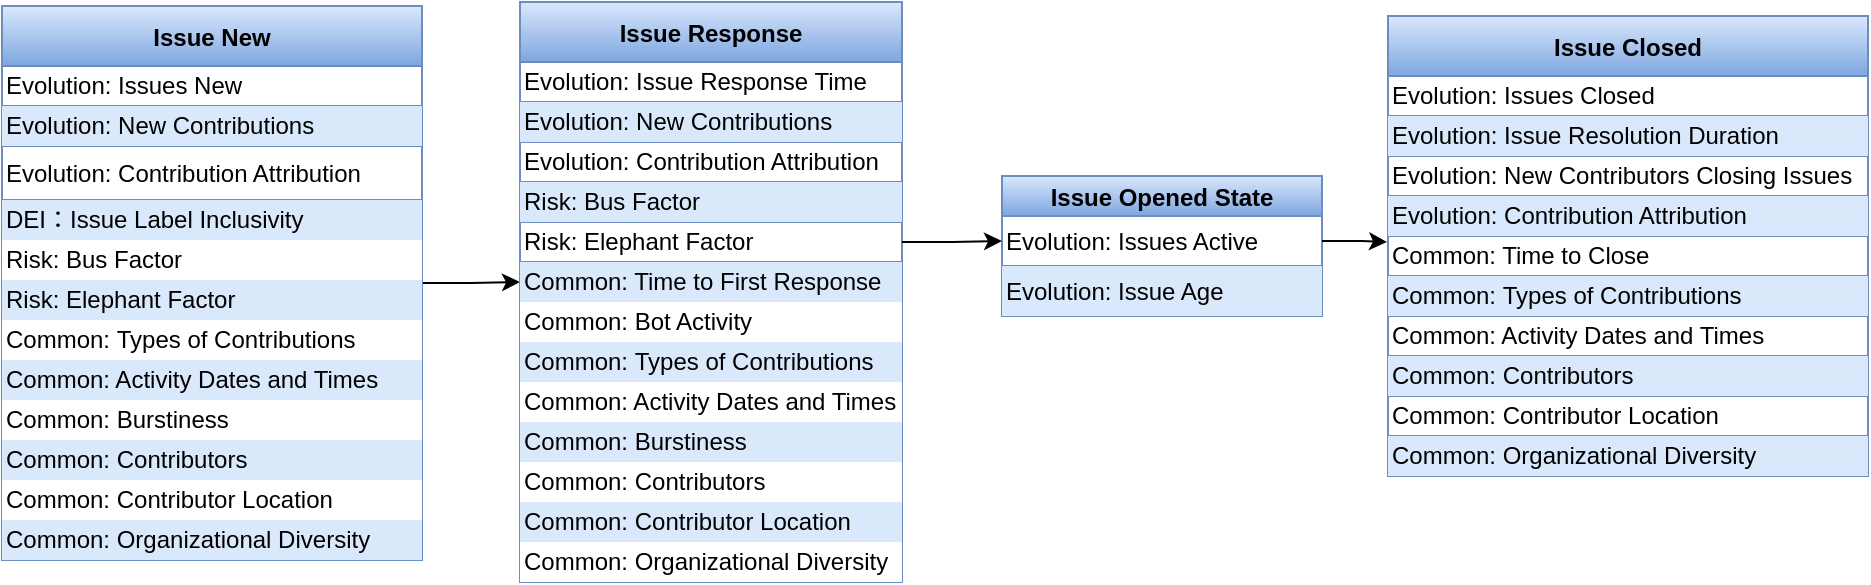 <mxfile version="15.2.5" type="device"><diagram id="0zqwZujmMtw9z18lBLXW" name="Issue Handling Metric Model"><mxGraphModel dx="1187" dy="588" grid="1" gridSize="10" guides="1" tooltips="1" connect="1" arrows="1" fold="1" page="1" pageScale="1" pageWidth="827" pageHeight="1169" math="0" shadow="0"><root><mxCell id="0"/><mxCell id="1" parent="0"/><mxCell id="258ec43QtJNgKoxNDm-J-194" style="edgeStyle=orthogonalEdgeStyle;rounded=0;orthogonalLoop=1;jettySize=auto;html=1;entryX=0;entryY=0.5;entryDx=0;entryDy=0;fontSize=12;" edge="1" parent="1" source="258ec43QtJNgKoxNDm-J-66" target="258ec43QtJNgKoxNDm-J-128"><mxGeometry relative="1" as="geometry"/></mxCell><mxCell id="258ec43QtJNgKoxNDm-J-66" value="Issue New" style="shape=table;startSize=30;container=1;collapsible=0;childLayout=tableLayout;fontStyle=1;align=center;pointerEvents=1;fillColor=#dae8fc;fontSize=12;gradientColor=#7ea6e0;strokeColor=#6c8ebf;" vertex="1" parent="1"><mxGeometry x="50" y="165" width="210" height="277" as="geometry"/></mxCell><mxCell id="258ec43QtJNgKoxNDm-J-67" value="" style="shape=partialRectangle;html=1;whiteSpace=wrap;collapsible=0;dropTarget=0;pointerEvents=0;fillColor=none;top=0;left=0;bottom=0;right=0;points=[[0,0.5],[1,0.5]];portConstraint=eastwest;fontSize=12;" vertex="1" parent="258ec43QtJNgKoxNDm-J-66"><mxGeometry y="30" width="210" height="20" as="geometry"/></mxCell><mxCell id="258ec43QtJNgKoxNDm-J-68" value="&lt;span style=&quot;font-size: 12px;&quot;&gt;Evolution: Issues New&lt;/span&gt;" style="shape=partialRectangle;html=1;whiteSpace=wrap;connectable=0;fillColor=none;top=0;left=0;bottom=0;right=0;overflow=hidden;pointerEvents=1;align=left;fontSize=12;" vertex="1" parent="258ec43QtJNgKoxNDm-J-67"><mxGeometry width="210" height="20" as="geometry"/></mxCell><mxCell id="258ec43QtJNgKoxNDm-J-71" value="" style="shape=partialRectangle;html=1;whiteSpace=wrap;collapsible=0;dropTarget=0;pointerEvents=0;fillColor=none;top=0;left=0;bottom=0;right=0;points=[[0,0.5],[1,0.5]];portConstraint=eastwest;fontSize=12;" vertex="1" parent="258ec43QtJNgKoxNDm-J-66"><mxGeometry y="50" width="210" height="20" as="geometry"/></mxCell><mxCell id="258ec43QtJNgKoxNDm-J-72" value="&lt;span style=&quot;font-size: 12px;&quot;&gt;Evolution: New Contributions&lt;/span&gt;" style="shape=partialRectangle;html=1;whiteSpace=wrap;connectable=0;fillColor=#dae8fc;top=0;left=0;bottom=0;right=0;overflow=hidden;pointerEvents=1;align=left;fontSize=12;strokeColor=#6c8ebf;" vertex="1" parent="258ec43QtJNgKoxNDm-J-71"><mxGeometry width="210" height="20" as="geometry"/></mxCell><mxCell id="258ec43QtJNgKoxNDm-J-103" style="shape=partialRectangle;html=1;whiteSpace=wrap;collapsible=0;dropTarget=0;pointerEvents=0;fillColor=none;top=0;left=0;bottom=0;right=0;points=[[0,0.5],[1,0.5]];portConstraint=eastwest;fontSize=12;" vertex="1" parent="258ec43QtJNgKoxNDm-J-66"><mxGeometry y="70" width="210" height="27" as="geometry"/></mxCell><mxCell id="258ec43QtJNgKoxNDm-J-104" value="Evolution: Contribution Attribution" style="shape=partialRectangle;html=1;whiteSpace=wrap;connectable=0;fillColor=none;top=0;left=0;bottom=0;right=0;overflow=hidden;pointerEvents=1;align=left;fontSize=12;" vertex="1" parent="258ec43QtJNgKoxNDm-J-103"><mxGeometry width="210" height="27" as="geometry"/></mxCell><mxCell id="258ec43QtJNgKoxNDm-J-192" style="shape=partialRectangle;html=1;whiteSpace=wrap;collapsible=0;dropTarget=0;pointerEvents=0;fillColor=none;top=0;left=0;bottom=0;right=0;points=[[0,0.5],[1,0.5]];portConstraint=eastwest;fontSize=12;" vertex="1" parent="258ec43QtJNgKoxNDm-J-66"><mxGeometry y="97" width="210" height="20" as="geometry"/></mxCell><mxCell id="258ec43QtJNgKoxNDm-J-193" value="DEI：Issue Label Inclusivity" style="shape=partialRectangle;html=1;whiteSpace=wrap;connectable=0;fillColor=#dae8fc;top=0;left=0;bottom=0;right=0;overflow=hidden;pointerEvents=1;align=left;fontSize=12;strokeColor=#6c8ebf;" vertex="1" parent="258ec43QtJNgKoxNDm-J-192"><mxGeometry width="210" height="20" as="geometry"/></mxCell><mxCell id="258ec43QtJNgKoxNDm-J-75" value="" style="shape=partialRectangle;html=1;whiteSpace=wrap;collapsible=0;dropTarget=0;pointerEvents=0;top=0;left=0;bottom=0;right=0;points=[[0,0.5],[1,0.5]];portConstraint=eastwest;fontSize=12;" vertex="1" parent="258ec43QtJNgKoxNDm-J-66"><mxGeometry y="117" width="210" height="20" as="geometry"/></mxCell><mxCell id="258ec43QtJNgKoxNDm-J-76" value="Risk: Bus Factor" style="shape=partialRectangle;html=1;whiteSpace=wrap;connectable=0;top=0;left=0;bottom=0;right=0;overflow=hidden;pointerEvents=1;align=left;fontSize=12;" vertex="1" parent="258ec43QtJNgKoxNDm-J-75"><mxGeometry width="210" height="20" as="geometry"/></mxCell><mxCell id="258ec43QtJNgKoxNDm-J-95" style="shape=partialRectangle;html=1;whiteSpace=wrap;collapsible=0;dropTarget=0;pointerEvents=0;fillColor=none;top=0;left=0;bottom=0;right=0;points=[[0,0.5],[1,0.5]];portConstraint=eastwest;fontSize=12;" vertex="1" parent="258ec43QtJNgKoxNDm-J-66"><mxGeometry y="137" width="210" height="20" as="geometry"/></mxCell><mxCell id="258ec43QtJNgKoxNDm-J-96" value="Risk: Elephant Factor" style="shape=partialRectangle;html=1;whiteSpace=wrap;connectable=0;fillColor=#dae8fc;top=0;left=0;bottom=0;right=0;overflow=hidden;pointerEvents=1;align=left;fontSize=12;strokeColor=#6c8ebf;" vertex="1" parent="258ec43QtJNgKoxNDm-J-95"><mxGeometry width="210" height="20" as="geometry"/></mxCell><mxCell id="258ec43QtJNgKoxNDm-J-89" style="shape=partialRectangle;html=1;whiteSpace=wrap;collapsible=0;dropTarget=0;pointerEvents=0;fillColor=none;top=0;left=0;bottom=0;right=0;points=[[0,0.5],[1,0.5]];portConstraint=eastwest;fontSize=12;" vertex="1" parent="258ec43QtJNgKoxNDm-J-66"><mxGeometry y="157" width="210" height="20" as="geometry"/></mxCell><mxCell id="258ec43QtJNgKoxNDm-J-90" value="Common:&amp;nbsp;&lt;span style=&quot;font-size: 12px;&quot;&gt;Types of Contributions&lt;/span&gt;" style="shape=partialRectangle;html=1;whiteSpace=wrap;connectable=0;top=0;left=0;bottom=0;right=0;overflow=hidden;pointerEvents=1;align=left;fontSize=12;" vertex="1" parent="258ec43QtJNgKoxNDm-J-89"><mxGeometry width="210" height="20" as="geometry"/></mxCell><mxCell id="258ec43QtJNgKoxNDm-J-91" style="shape=partialRectangle;html=1;whiteSpace=wrap;collapsible=0;dropTarget=0;pointerEvents=0;fillColor=none;top=0;left=0;bottom=0;right=0;points=[[0,0.5],[1,0.5]];portConstraint=eastwest;fontSize=12;" vertex="1" parent="258ec43QtJNgKoxNDm-J-66"><mxGeometry y="177" width="210" height="20" as="geometry"/></mxCell><mxCell id="258ec43QtJNgKoxNDm-J-92" value="Common: Activity Dates and Times" style="shape=partialRectangle;html=1;whiteSpace=wrap;connectable=0;fillColor=#dae8fc;top=0;left=0;bottom=0;right=0;overflow=hidden;pointerEvents=1;align=left;fontSize=12;strokeColor=#6c8ebf;" vertex="1" parent="258ec43QtJNgKoxNDm-J-91"><mxGeometry width="210" height="20" as="geometry"/></mxCell><mxCell id="258ec43QtJNgKoxNDm-J-87" style="shape=partialRectangle;html=1;whiteSpace=wrap;collapsible=0;dropTarget=0;pointerEvents=0;fillColor=none;top=0;left=0;bottom=0;right=0;points=[[0,0.5],[1,0.5]];portConstraint=eastwest;fontSize=12;" vertex="1" parent="258ec43QtJNgKoxNDm-J-66"><mxGeometry y="197" width="210" height="20" as="geometry"/></mxCell><mxCell id="258ec43QtJNgKoxNDm-J-88" value="Common: Burstiness" style="shape=partialRectangle;html=1;whiteSpace=wrap;connectable=0;top=0;left=0;bottom=0;right=0;overflow=hidden;pointerEvents=1;align=left;fontSize=12;" vertex="1" parent="258ec43QtJNgKoxNDm-J-87"><mxGeometry width="210" height="20" as="geometry"/></mxCell><mxCell id="258ec43QtJNgKoxNDm-J-93" style="shape=partialRectangle;html=1;whiteSpace=wrap;collapsible=0;dropTarget=0;pointerEvents=0;fillColor=none;top=0;left=0;bottom=0;right=0;points=[[0,0.5],[1,0.5]];portConstraint=eastwest;fontSize=12;" vertex="1" parent="258ec43QtJNgKoxNDm-J-66"><mxGeometry y="217" width="210" height="20" as="geometry"/></mxCell><mxCell id="258ec43QtJNgKoxNDm-J-94" value="Common: Contributors" style="shape=partialRectangle;html=1;whiteSpace=wrap;connectable=0;fillColor=#dae8fc;top=0;left=0;bottom=0;right=0;overflow=hidden;pointerEvents=1;align=left;fontSize=12;strokeColor=#6c8ebf;" vertex="1" parent="258ec43QtJNgKoxNDm-J-93"><mxGeometry width="210" height="20" as="geometry"/></mxCell><mxCell id="258ec43QtJNgKoxNDm-J-97" style="shape=partialRectangle;html=1;whiteSpace=wrap;collapsible=0;dropTarget=0;pointerEvents=0;fillColor=none;top=0;left=0;bottom=0;right=0;points=[[0,0.5],[1,0.5]];portConstraint=eastwest;fontSize=12;" vertex="1" parent="258ec43QtJNgKoxNDm-J-66"><mxGeometry y="237" width="210" height="20" as="geometry"/></mxCell><mxCell id="258ec43QtJNgKoxNDm-J-98" value="Common: Contributor Location" style="shape=partialRectangle;html=1;whiteSpace=wrap;connectable=0;top=0;left=0;bottom=0;right=0;overflow=hidden;pointerEvents=1;align=left;fontSize=12;" vertex="1" parent="258ec43QtJNgKoxNDm-J-97"><mxGeometry width="210" height="20" as="geometry"/></mxCell><mxCell id="258ec43QtJNgKoxNDm-J-99" style="shape=partialRectangle;html=1;whiteSpace=wrap;collapsible=0;dropTarget=0;pointerEvents=0;fillColor=none;top=0;left=0;bottom=0;right=0;points=[[0,0.5],[1,0.5]];portConstraint=eastwest;fontSize=12;" vertex="1" parent="258ec43QtJNgKoxNDm-J-66"><mxGeometry y="257" width="210" height="20" as="geometry"/></mxCell><mxCell id="258ec43QtJNgKoxNDm-J-100" value="Common: Organizational Diversity" style="shape=partialRectangle;html=1;whiteSpace=wrap;connectable=0;fillColor=#dae8fc;top=0;left=0;bottom=0;right=0;overflow=hidden;pointerEvents=1;align=left;fontSize=12;strokeColor=#6c8ebf;" vertex="1" parent="258ec43QtJNgKoxNDm-J-99"><mxGeometry width="210" height="20" as="geometry"/></mxCell><mxCell id="258ec43QtJNgKoxNDm-J-105" value="Issue Response" style="shape=table;startSize=30;container=1;collapsible=0;childLayout=tableLayout;fontStyle=1;align=center;pointerEvents=1;fontSize=12;fillColor=#dae8fc;strokeColor=#6c8ebf;gradientColor=#7ea6e0;" vertex="1" parent="1"><mxGeometry x="309" y="163" width="191" height="290" as="geometry"/></mxCell><mxCell id="258ec43QtJNgKoxNDm-J-106" value="" style="shape=partialRectangle;html=1;whiteSpace=wrap;collapsible=0;dropTarget=0;pointerEvents=0;fillColor=none;top=0;left=0;bottom=0;right=0;points=[[0,0.5],[1,0.5]];portConstraint=eastwest;fontSize=12;" vertex="1" parent="258ec43QtJNgKoxNDm-J-105"><mxGeometry y="30" width="191" height="20" as="geometry"/></mxCell><mxCell id="258ec43QtJNgKoxNDm-J-107" value="&lt;span style=&quot;font-size: 12px&quot;&gt;Evolution:&amp;nbsp;&lt;/span&gt;Issue Response Time" style="shape=partialRectangle;html=1;whiteSpace=wrap;connectable=0;fillColor=none;top=0;left=0;bottom=0;right=0;overflow=hidden;pointerEvents=1;align=left;fontSize=12;" vertex="1" parent="258ec43QtJNgKoxNDm-J-106"><mxGeometry width="191" height="20" as="geometry"/></mxCell><mxCell id="258ec43QtJNgKoxNDm-J-108" value="" style="shape=partialRectangle;html=1;whiteSpace=wrap;collapsible=0;dropTarget=0;pointerEvents=0;fillColor=none;top=0;left=0;bottom=0;right=0;points=[[0,0.5],[1,0.5]];portConstraint=eastwest;fontSize=12;" vertex="1" parent="258ec43QtJNgKoxNDm-J-105"><mxGeometry y="50" width="191" height="20" as="geometry"/></mxCell><mxCell id="258ec43QtJNgKoxNDm-J-109" value="&lt;span style=&quot;font-size: 12px;&quot;&gt;Evolution: New Contributions&lt;/span&gt;" style="shape=partialRectangle;html=1;whiteSpace=wrap;connectable=0;fillColor=#dae8fc;top=0;left=0;bottom=0;right=0;overflow=hidden;pointerEvents=1;align=left;fontSize=12;strokeColor=#6c8ebf;" vertex="1" parent="258ec43QtJNgKoxNDm-J-108"><mxGeometry width="191" height="20" as="geometry"/></mxCell><mxCell id="258ec43QtJNgKoxNDm-J-110" style="shape=partialRectangle;html=1;whiteSpace=wrap;collapsible=0;dropTarget=0;pointerEvents=0;fillColor=none;top=0;left=0;bottom=0;right=0;points=[[0,0.5],[1,0.5]];portConstraint=eastwest;fontSize=12;" vertex="1" parent="258ec43QtJNgKoxNDm-J-105"><mxGeometry y="70" width="191" height="20" as="geometry"/></mxCell><mxCell id="258ec43QtJNgKoxNDm-J-111" value="Evolution: Contribution Attribution" style="shape=partialRectangle;html=1;whiteSpace=wrap;connectable=0;fillColor=none;top=0;left=0;bottom=0;right=0;overflow=hidden;pointerEvents=1;align=left;fontSize=12;" vertex="1" parent="258ec43QtJNgKoxNDm-J-110"><mxGeometry width="191" height="20" as="geometry"/></mxCell><mxCell id="258ec43QtJNgKoxNDm-J-112" value="" style="shape=partialRectangle;html=1;whiteSpace=wrap;collapsible=0;dropTarget=0;pointerEvents=0;fillColor=none;top=0;left=0;bottom=0;right=0;points=[[0,0.5],[1,0.5]];portConstraint=eastwest;fontSize=12;" vertex="1" parent="258ec43QtJNgKoxNDm-J-105"><mxGeometry y="90" width="191" height="20" as="geometry"/></mxCell><mxCell id="258ec43QtJNgKoxNDm-J-113" value="Risk: Bus Factor" style="shape=partialRectangle;html=1;whiteSpace=wrap;connectable=0;fillColor=#dae8fc;top=0;left=0;bottom=0;right=0;overflow=hidden;pointerEvents=1;align=left;fontSize=12;strokeColor=#6c8ebf;" vertex="1" parent="258ec43QtJNgKoxNDm-J-112"><mxGeometry width="191" height="20" as="geometry"/></mxCell><mxCell id="258ec43QtJNgKoxNDm-J-114" style="shape=partialRectangle;html=1;whiteSpace=wrap;collapsible=0;dropTarget=0;pointerEvents=0;fillColor=none;top=0;left=0;bottom=0;right=0;points=[[0,0.5],[1,0.5]];portConstraint=eastwest;fontSize=12;" vertex="1" parent="258ec43QtJNgKoxNDm-J-105"><mxGeometry y="110" width="191" height="20" as="geometry"/></mxCell><mxCell id="258ec43QtJNgKoxNDm-J-115" value="Risk: Elephant Factor" style="shape=partialRectangle;html=1;whiteSpace=wrap;connectable=0;fillColor=none;top=0;left=0;bottom=0;right=0;overflow=hidden;pointerEvents=1;align=left;fontSize=12;" vertex="1" parent="258ec43QtJNgKoxNDm-J-114"><mxGeometry width="191" height="20" as="geometry"/></mxCell><mxCell id="258ec43QtJNgKoxNDm-J-128" style="shape=partialRectangle;html=1;whiteSpace=wrap;collapsible=0;dropTarget=0;pointerEvents=0;fillColor=none;top=0;left=0;bottom=0;right=0;points=[[0,0.5],[1,0.5]];portConstraint=eastwest;fontSize=12;" vertex="1" parent="258ec43QtJNgKoxNDm-J-105"><mxGeometry y="130" width="191" height="20" as="geometry"/></mxCell><mxCell id="258ec43QtJNgKoxNDm-J-129" value="Common: Time to First Response" style="shape=partialRectangle;html=1;whiteSpace=wrap;connectable=0;fillColor=#dae8fc;top=0;left=0;bottom=0;right=0;overflow=hidden;pointerEvents=1;align=left;fontSize=12;strokeColor=#6c8ebf;" vertex="1" parent="258ec43QtJNgKoxNDm-J-128"><mxGeometry width="191" height="20" as="geometry"/></mxCell><mxCell id="258ec43QtJNgKoxNDm-J-189" style="shape=partialRectangle;html=1;whiteSpace=wrap;collapsible=0;dropTarget=0;pointerEvents=0;top=0;left=0;bottom=0;right=0;points=[[0,0.5],[1,0.5]];portConstraint=eastwest;fontSize=12;" vertex="1" parent="258ec43QtJNgKoxNDm-J-105"><mxGeometry y="150" width="191" height="20" as="geometry"/></mxCell><mxCell id="258ec43QtJNgKoxNDm-J-190" value="Common: Bot Activity https://chaoss.community/metric-bot-activity/" style="shape=partialRectangle;html=1;whiteSpace=wrap;connectable=0;top=0;left=0;bottom=0;right=0;overflow=hidden;pointerEvents=1;align=left;fontSize=12;" vertex="1" parent="258ec43QtJNgKoxNDm-J-189"><mxGeometry width="191" height="20" as="geometry"/></mxCell><mxCell id="258ec43QtJNgKoxNDm-J-116" style="shape=partialRectangle;html=1;whiteSpace=wrap;collapsible=0;dropTarget=0;pointerEvents=0;fillColor=none;top=0;left=0;bottom=0;right=0;points=[[0,0.5],[1,0.5]];portConstraint=eastwest;fontSize=12;" vertex="1" parent="258ec43QtJNgKoxNDm-J-105"><mxGeometry y="170" width="191" height="20" as="geometry"/></mxCell><mxCell id="258ec43QtJNgKoxNDm-J-117" value="Common:&amp;nbsp;&lt;span style=&quot;font-size: 12px;&quot;&gt;Types of Contributions&lt;/span&gt;" style="shape=partialRectangle;html=1;whiteSpace=wrap;connectable=0;fillColor=#dae8fc;top=0;left=0;bottom=0;right=0;overflow=hidden;pointerEvents=1;align=left;fontSize=12;strokeColor=#6c8ebf;" vertex="1" parent="258ec43QtJNgKoxNDm-J-116"><mxGeometry width="191" height="20" as="geometry"/></mxCell><mxCell id="258ec43QtJNgKoxNDm-J-118" style="shape=partialRectangle;html=1;whiteSpace=wrap;collapsible=0;dropTarget=0;pointerEvents=0;fillColor=none;top=0;left=0;bottom=0;right=0;points=[[0,0.5],[1,0.5]];portConstraint=eastwest;fontSize=12;" vertex="1" parent="258ec43QtJNgKoxNDm-J-105"><mxGeometry y="190" width="191" height="20" as="geometry"/></mxCell><mxCell id="258ec43QtJNgKoxNDm-J-119" value="Common: Activity Dates and Times" style="shape=partialRectangle;html=1;whiteSpace=wrap;connectable=0;top=0;left=0;bottom=0;right=0;overflow=hidden;pointerEvents=1;align=left;fontSize=12;" vertex="1" parent="258ec43QtJNgKoxNDm-J-118"><mxGeometry width="191" height="20" as="geometry"/></mxCell><mxCell id="258ec43QtJNgKoxNDm-J-120" style="shape=partialRectangle;html=1;whiteSpace=wrap;collapsible=0;dropTarget=0;pointerEvents=0;fillColor=none;top=0;left=0;bottom=0;right=0;points=[[0,0.5],[1,0.5]];portConstraint=eastwest;fontSize=12;" vertex="1" parent="258ec43QtJNgKoxNDm-J-105"><mxGeometry y="210" width="191" height="20" as="geometry"/></mxCell><mxCell id="258ec43QtJNgKoxNDm-J-121" value="Common: Burstiness" style="shape=partialRectangle;html=1;whiteSpace=wrap;connectable=0;fillColor=#dae8fc;top=0;left=0;bottom=0;right=0;overflow=hidden;pointerEvents=1;align=left;fontSize=12;strokeColor=#6c8ebf;" vertex="1" parent="258ec43QtJNgKoxNDm-J-120"><mxGeometry width="191" height="20" as="geometry"/></mxCell><mxCell id="258ec43QtJNgKoxNDm-J-122" style="shape=partialRectangle;html=1;whiteSpace=wrap;collapsible=0;dropTarget=0;pointerEvents=0;fillColor=none;top=0;left=0;bottom=0;right=0;points=[[0,0.5],[1,0.5]];portConstraint=eastwest;fontSize=12;" vertex="1" parent="258ec43QtJNgKoxNDm-J-105"><mxGeometry y="230" width="191" height="20" as="geometry"/></mxCell><mxCell id="258ec43QtJNgKoxNDm-J-123" value="Common: Contributors" style="shape=partialRectangle;html=1;whiteSpace=wrap;connectable=0;top=0;left=0;bottom=0;right=0;overflow=hidden;pointerEvents=1;align=left;fontSize=12;" vertex="1" parent="258ec43QtJNgKoxNDm-J-122"><mxGeometry width="191" height="20" as="geometry"/></mxCell><mxCell id="258ec43QtJNgKoxNDm-J-124" style="shape=partialRectangle;html=1;whiteSpace=wrap;collapsible=0;dropTarget=0;pointerEvents=0;fillColor=none;top=0;left=0;bottom=0;right=0;points=[[0,0.5],[1,0.5]];portConstraint=eastwest;fontSize=12;" vertex="1" parent="258ec43QtJNgKoxNDm-J-105"><mxGeometry y="250" width="191" height="20" as="geometry"/></mxCell><mxCell id="258ec43QtJNgKoxNDm-J-125" value="Common: Contributor Location" style="shape=partialRectangle;html=1;whiteSpace=wrap;connectable=0;fillColor=#dae8fc;top=0;left=0;bottom=0;right=0;overflow=hidden;pointerEvents=1;align=left;fontSize=12;strokeColor=#6c8ebf;" vertex="1" parent="258ec43QtJNgKoxNDm-J-124"><mxGeometry width="191" height="20" as="geometry"/></mxCell><mxCell id="258ec43QtJNgKoxNDm-J-126" style="shape=partialRectangle;html=1;whiteSpace=wrap;collapsible=0;dropTarget=0;pointerEvents=0;fillColor=none;top=0;left=0;bottom=0;right=0;points=[[0,0.5],[1,0.5]];portConstraint=eastwest;fontSize=12;" vertex="1" parent="258ec43QtJNgKoxNDm-J-105"><mxGeometry y="270" width="191" height="20" as="geometry"/></mxCell><mxCell id="258ec43QtJNgKoxNDm-J-127" value="Common: Organizational Diversity" style="shape=partialRectangle;html=1;whiteSpace=wrap;connectable=0;top=0;left=0;bottom=0;right=0;overflow=hidden;pointerEvents=1;align=left;fontSize=12;" vertex="1" parent="258ec43QtJNgKoxNDm-J-126"><mxGeometry width="191" height="20" as="geometry"/></mxCell><mxCell id="258ec43QtJNgKoxNDm-J-130" value="Issue Opened State" style="shape=table;startSize=20;container=1;collapsible=0;childLayout=tableLayout;fontStyle=1;align=center;pointerEvents=1;fillColor=#dae8fc;fontSize=12;gradientColor=#7ea6e0;strokeColor=#6c8ebf;" vertex="1" parent="1"><mxGeometry x="550" y="250" width="160" height="70" as="geometry"/></mxCell><mxCell id="258ec43QtJNgKoxNDm-J-131" value="" style="shape=partialRectangle;html=1;whiteSpace=wrap;collapsible=0;dropTarget=0;pointerEvents=0;fillColor=none;top=0;left=0;bottom=0;right=0;points=[[0,0.5],[1,0.5]];portConstraint=eastwest;fontSize=12;" vertex="1" parent="258ec43QtJNgKoxNDm-J-130"><mxGeometry y="20" width="160" height="25" as="geometry"/></mxCell><mxCell id="258ec43QtJNgKoxNDm-J-132" value="Evolution: Issues Active" style="shape=partialRectangle;html=1;whiteSpace=wrap;connectable=0;fillColor=none;top=0;left=0;bottom=0;right=0;overflow=hidden;pointerEvents=1;align=left;fontSize=12;" vertex="1" parent="258ec43QtJNgKoxNDm-J-131"><mxGeometry width="160" height="25" as="geometry"/></mxCell><mxCell id="258ec43QtJNgKoxNDm-J-133" value="" style="shape=partialRectangle;html=1;whiteSpace=wrap;collapsible=0;dropTarget=0;pointerEvents=0;fillColor=none;top=0;left=0;bottom=0;right=0;points=[[0,0.5],[1,0.5]];portConstraint=eastwest;fontSize=12;" vertex="1" parent="258ec43QtJNgKoxNDm-J-130"><mxGeometry y="45" width="160" height="25" as="geometry"/></mxCell><mxCell id="258ec43QtJNgKoxNDm-J-134" value="Evolution: Issue Age" style="shape=partialRectangle;html=1;whiteSpace=wrap;connectable=0;fillColor=#dae8fc;top=0;left=0;bottom=0;right=0;overflow=hidden;pointerEvents=1;align=left;fontSize=12;strokeColor=#6c8ebf;" vertex="1" parent="258ec43QtJNgKoxNDm-J-133"><mxGeometry width="160" height="25" as="geometry"/></mxCell><mxCell id="258ec43QtJNgKoxNDm-J-154" value="Issue Closed" style="shape=table;startSize=30;container=1;collapsible=0;childLayout=tableLayout;fontStyle=1;align=center;pointerEvents=1;fillColor=#dae8fc;fontSize=12;gradientColor=#7ea6e0;strokeColor=#6c8ebf;" vertex="1" parent="1"><mxGeometry x="743" y="170" width="240" height="230" as="geometry"/></mxCell><mxCell id="258ec43QtJNgKoxNDm-J-155" value="" style="shape=partialRectangle;html=1;whiteSpace=wrap;collapsible=0;dropTarget=0;pointerEvents=0;fillColor=none;top=0;left=0;bottom=0;right=0;points=[[0,0.5],[1,0.5]];portConstraint=eastwest;fontSize=12;" vertex="1" parent="258ec43QtJNgKoxNDm-J-154"><mxGeometry y="30" width="240" height="20" as="geometry"/></mxCell><mxCell id="258ec43QtJNgKoxNDm-J-156" value="Evolution: Issues Closed" style="shape=partialRectangle;html=1;whiteSpace=wrap;connectable=0;fillColor=none;top=0;left=0;bottom=0;right=0;overflow=hidden;pointerEvents=1;align=left;fontSize=12;" vertex="1" parent="258ec43QtJNgKoxNDm-J-155"><mxGeometry width="240" height="20" as="geometry"/></mxCell><mxCell id="258ec43QtJNgKoxNDm-J-157" value="" style="shape=partialRectangle;html=1;whiteSpace=wrap;collapsible=0;dropTarget=0;pointerEvents=0;fillColor=none;top=0;left=0;bottom=0;right=0;points=[[0,0.5],[1,0.5]];portConstraint=eastwest;fontSize=12;" vertex="1" parent="258ec43QtJNgKoxNDm-J-154"><mxGeometry y="50" width="240" height="20" as="geometry"/></mxCell><mxCell id="258ec43QtJNgKoxNDm-J-158" value="Evolution: Issue Resolution Duration" style="shape=partialRectangle;html=1;whiteSpace=wrap;connectable=0;fillColor=#dae8fc;top=0;left=0;bottom=0;right=0;overflow=hidden;pointerEvents=1;align=left;fontSize=12;strokeColor=#6c8ebf;" vertex="1" parent="258ec43QtJNgKoxNDm-J-157"><mxGeometry width="240" height="20" as="geometry"/></mxCell><mxCell id="258ec43QtJNgKoxNDm-J-179" style="shape=partialRectangle;html=1;whiteSpace=wrap;collapsible=0;dropTarget=0;pointerEvents=0;fillColor=none;top=0;left=0;bottom=0;right=0;points=[[0,0.5],[1,0.5]];portConstraint=eastwest;fontSize=12;" vertex="1" parent="258ec43QtJNgKoxNDm-J-154"><mxGeometry y="70" width="240" height="20" as="geometry"/></mxCell><mxCell id="258ec43QtJNgKoxNDm-J-180" value="Evolution: New Contributors Closing Issues" style="shape=partialRectangle;html=1;whiteSpace=wrap;connectable=0;fillColor=none;top=0;left=0;bottom=0;right=0;overflow=hidden;pointerEvents=1;align=left;fontSize=12;" vertex="1" parent="258ec43QtJNgKoxNDm-J-179"><mxGeometry width="240" height="20" as="geometry"/></mxCell><mxCell id="258ec43QtJNgKoxNDm-J-159" style="shape=partialRectangle;html=1;whiteSpace=wrap;collapsible=0;dropTarget=0;pointerEvents=0;fillColor=none;top=0;left=0;bottom=0;right=0;points=[[0,0.5],[1,0.5]];portConstraint=eastwest;fontSize=12;" vertex="1" parent="258ec43QtJNgKoxNDm-J-154"><mxGeometry y="90" width="240" height="20" as="geometry"/></mxCell><mxCell id="258ec43QtJNgKoxNDm-J-160" value="Evolution: Contribution Attribution" style="shape=partialRectangle;html=1;whiteSpace=wrap;connectable=0;fillColor=#dae8fc;top=0;left=0;bottom=0;right=0;overflow=hidden;pointerEvents=1;align=left;fontSize=12;strokeColor=#6c8ebf;" vertex="1" parent="258ec43QtJNgKoxNDm-J-159"><mxGeometry width="240" height="20" as="geometry"/></mxCell><mxCell id="258ec43QtJNgKoxNDm-J-181" style="shape=partialRectangle;html=1;whiteSpace=wrap;collapsible=0;dropTarget=0;pointerEvents=0;fillColor=none;top=0;left=0;bottom=0;right=0;points=[[0,0.5],[1,0.5]];portConstraint=eastwest;fontSize=12;" vertex="1" parent="258ec43QtJNgKoxNDm-J-154"><mxGeometry y="110" width="240" height="20" as="geometry"/></mxCell><mxCell id="258ec43QtJNgKoxNDm-J-182" value="Common: Time to Close" style="shape=partialRectangle;html=1;whiteSpace=wrap;connectable=0;fillColor=none;top=0;left=0;bottom=0;right=0;overflow=hidden;pointerEvents=1;align=left;fontSize=12;" vertex="1" parent="258ec43QtJNgKoxNDm-J-181"><mxGeometry width="240" height="20" as="geometry"/></mxCell><mxCell id="258ec43QtJNgKoxNDm-J-165" style="shape=partialRectangle;html=1;whiteSpace=wrap;collapsible=0;dropTarget=0;pointerEvents=0;fillColor=none;top=0;left=0;bottom=0;right=0;points=[[0,0.5],[1,0.5]];portConstraint=eastwest;fontSize=12;" vertex="1" parent="258ec43QtJNgKoxNDm-J-154"><mxGeometry y="130" width="240" height="20" as="geometry"/></mxCell><mxCell id="258ec43QtJNgKoxNDm-J-166" value="Common:&amp;nbsp;&lt;span style=&quot;font-size: 12px;&quot;&gt;Types of Contributions&lt;/span&gt;" style="shape=partialRectangle;html=1;whiteSpace=wrap;connectable=0;fillColor=#dae8fc;top=0;left=0;bottom=0;right=0;overflow=hidden;pointerEvents=1;align=left;fontSize=12;strokeColor=#6c8ebf;" vertex="1" parent="258ec43QtJNgKoxNDm-J-165"><mxGeometry width="240" height="20" as="geometry"/></mxCell><mxCell id="258ec43QtJNgKoxNDm-J-167" style="shape=partialRectangle;html=1;whiteSpace=wrap;collapsible=0;dropTarget=0;pointerEvents=0;fillColor=none;top=0;left=0;bottom=0;right=0;points=[[0,0.5],[1,0.5]];portConstraint=eastwest;fontSize=12;" vertex="1" parent="258ec43QtJNgKoxNDm-J-154"><mxGeometry y="150" width="240" height="20" as="geometry"/></mxCell><mxCell id="258ec43QtJNgKoxNDm-J-168" value="Common: Activity Dates and Times" style="shape=partialRectangle;html=1;whiteSpace=wrap;connectable=0;fillColor=none;top=0;left=0;bottom=0;right=0;overflow=hidden;pointerEvents=1;align=left;fontSize=12;" vertex="1" parent="258ec43QtJNgKoxNDm-J-167"><mxGeometry width="240" height="20" as="geometry"/></mxCell><mxCell id="258ec43QtJNgKoxNDm-J-171" style="shape=partialRectangle;html=1;whiteSpace=wrap;collapsible=0;dropTarget=0;pointerEvents=0;fillColor=none;top=0;left=0;bottom=0;right=0;points=[[0,0.5],[1,0.5]];portConstraint=eastwest;fontSize=12;" vertex="1" parent="258ec43QtJNgKoxNDm-J-154"><mxGeometry y="170" width="240" height="20" as="geometry"/></mxCell><mxCell id="258ec43QtJNgKoxNDm-J-172" value="Common: Contributors" style="shape=partialRectangle;html=1;whiteSpace=wrap;connectable=0;fillColor=#dae8fc;top=0;left=0;bottom=0;right=0;overflow=hidden;pointerEvents=1;align=left;fontSize=12;strokeColor=#6c8ebf;" vertex="1" parent="258ec43QtJNgKoxNDm-J-171"><mxGeometry width="240" height="20" as="geometry"/></mxCell><mxCell id="258ec43QtJNgKoxNDm-J-173" style="shape=partialRectangle;html=1;whiteSpace=wrap;collapsible=0;dropTarget=0;pointerEvents=0;fillColor=none;top=0;left=0;bottom=0;right=0;points=[[0,0.5],[1,0.5]];portConstraint=eastwest;fontSize=12;" vertex="1" parent="258ec43QtJNgKoxNDm-J-154"><mxGeometry y="190" width="240" height="20" as="geometry"/></mxCell><mxCell id="258ec43QtJNgKoxNDm-J-174" value="Common: Contributor Location" style="shape=partialRectangle;html=1;whiteSpace=wrap;connectable=0;fillColor=none;top=0;left=0;bottom=0;right=0;overflow=hidden;pointerEvents=1;align=left;fontSize=12;" vertex="1" parent="258ec43QtJNgKoxNDm-J-173"><mxGeometry width="240" height="20" as="geometry"/></mxCell><mxCell id="258ec43QtJNgKoxNDm-J-175" style="shape=partialRectangle;html=1;whiteSpace=wrap;collapsible=0;dropTarget=0;pointerEvents=0;fillColor=none;top=0;left=0;bottom=0;right=0;points=[[0,0.5],[1,0.5]];portConstraint=eastwest;fontSize=12;" vertex="1" parent="258ec43QtJNgKoxNDm-J-154"><mxGeometry y="210" width="240" height="20" as="geometry"/></mxCell><mxCell id="258ec43QtJNgKoxNDm-J-176" value="Common: Organizational Diversity" style="shape=partialRectangle;html=1;whiteSpace=wrap;connectable=0;fillColor=#dae8fc;top=0;left=0;bottom=0;right=0;overflow=hidden;pointerEvents=1;align=left;fontSize=12;strokeColor=#6c8ebf;" vertex="1" parent="258ec43QtJNgKoxNDm-J-175"><mxGeometry width="240" height="20" as="geometry"/></mxCell><mxCell id="258ec43QtJNgKoxNDm-J-187" style="edgeStyle=orthogonalEdgeStyle;rounded=0;orthogonalLoop=1;jettySize=auto;html=1;entryX=0;entryY=0.5;entryDx=0;entryDy=0;fontSize=12;" edge="1" parent="1" source="258ec43QtJNgKoxNDm-J-114" target="258ec43QtJNgKoxNDm-J-131"><mxGeometry relative="1" as="geometry"/></mxCell><mxCell id="258ec43QtJNgKoxNDm-J-188" style="edgeStyle=orthogonalEdgeStyle;rounded=0;orthogonalLoop=1;jettySize=auto;html=1;entryX=-0.002;entryY=0.15;entryDx=0;entryDy=0;entryPerimeter=0;fontSize=12;" edge="1" parent="1" source="258ec43QtJNgKoxNDm-J-131" target="258ec43QtJNgKoxNDm-J-181"><mxGeometry relative="1" as="geometry"/></mxCell></root></mxGraphModel></diagram></mxfile>